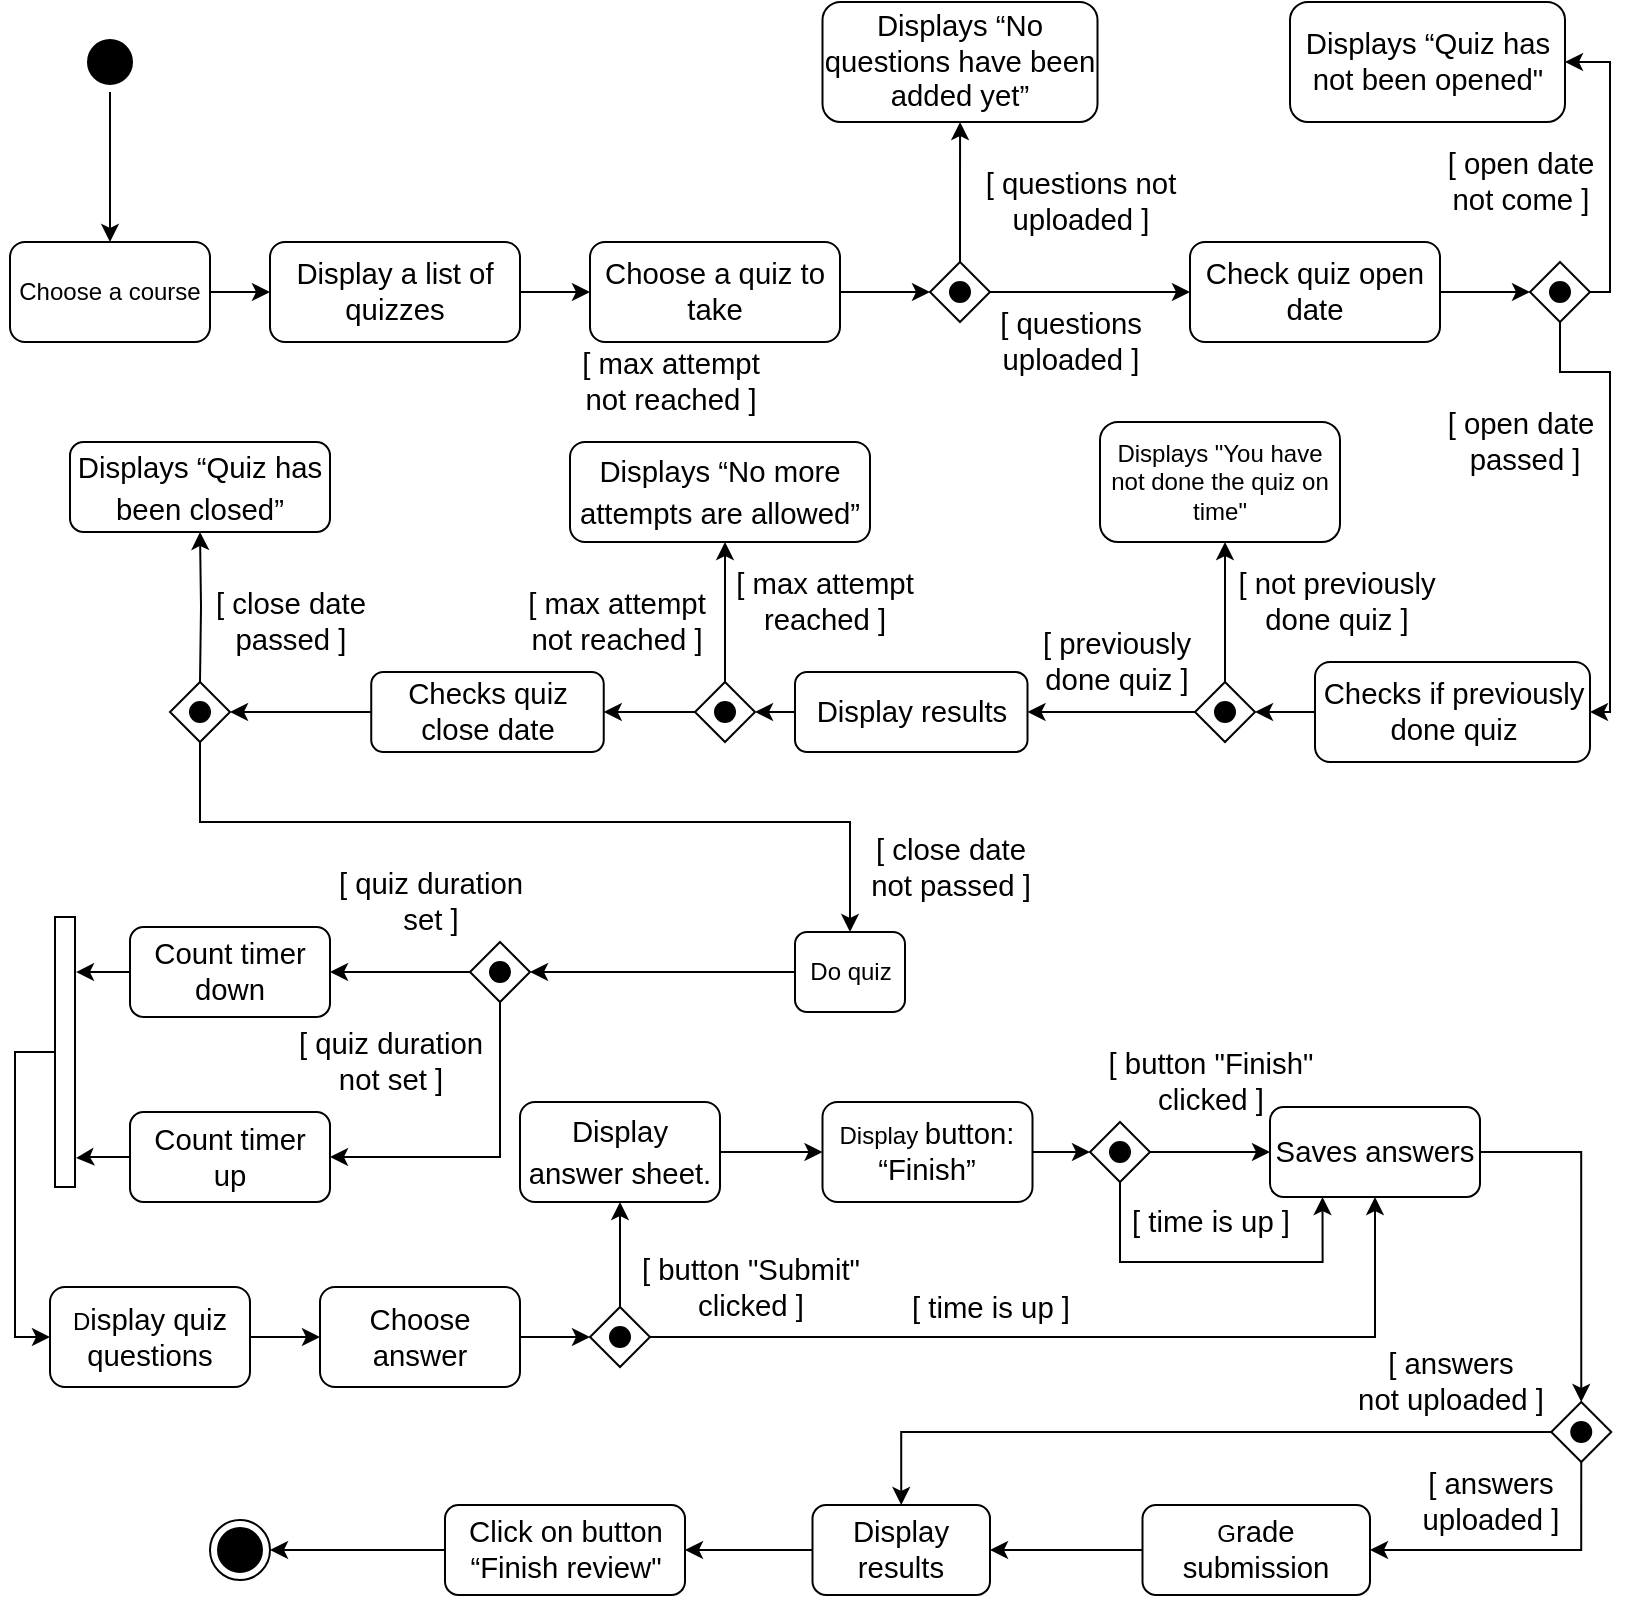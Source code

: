 <mxfile version="14.6.3" type="github">
  <diagram id="HvqQM-I7t3wVY7urHc3_" name="Page-1">
    <mxGraphModel dx="1422" dy="751" grid="1" gridSize="10" guides="1" tooltips="1" connect="1" arrows="1" fold="1" page="1" pageScale="1" pageWidth="827" pageHeight="1169" math="0" shadow="0">
      <root>
        <mxCell id="0" />
        <mxCell id="1" parent="0" />
        <mxCell id="4EETxAyDpQWCK0r4zNha-4" value="" style="edgeStyle=orthogonalEdgeStyle;rounded=0;orthogonalLoop=1;jettySize=auto;html=1;" parent="1" source="XsodSHadwsmzP9jJMz4_-39" target="4EETxAyDpQWCK0r4zNha-2" edge="1">
          <mxGeometry relative="1" as="geometry">
            <mxPoint x="60" y="80" as="sourcePoint" />
          </mxGeometry>
        </mxCell>
        <mxCell id="QtU8lgQa15zFkYiqKTXy-1" value="" style="edgeStyle=orthogonalEdgeStyle;rounded=0;orthogonalLoop=1;jettySize=auto;html=1;" parent="1" source="4EETxAyDpQWCK0r4zNha-2" target="4EETxAyDpQWCK0r4zNha-3" edge="1">
          <mxGeometry relative="1" as="geometry" />
        </mxCell>
        <mxCell id="4EETxAyDpQWCK0r4zNha-2" value="Choose a course" style="rounded=1;whiteSpace=wrap;html=1;fillColor=#FFFFFF;" parent="1" vertex="1">
          <mxGeometry x="10" y="130" width="100" height="50" as="geometry" />
        </mxCell>
        <mxCell id="QtU8lgQa15zFkYiqKTXy-4" value="" style="edgeStyle=orthogonalEdgeStyle;rounded=0;orthogonalLoop=1;jettySize=auto;html=1;" parent="1" source="4EETxAyDpQWCK0r4zNha-3" target="QtU8lgQa15zFkYiqKTXy-3" edge="1">
          <mxGeometry relative="1" as="geometry" />
        </mxCell>
        <mxCell id="4EETxAyDpQWCK0r4zNha-3" value="&lt;span style=&quot;font-size: 11pt ; font-family: &amp;#34;arial&amp;#34; ; color: rgb(0 , 0 , 0) ; background-color: transparent ; font-weight: 400 ; font-style: normal ; font-variant: normal ; text-decoration: none ; vertical-align: baseline&quot; id=&quot;docs-internal-guid-ca1dcce4-7fff-27a4-cba9-b2763112202d&quot;&gt;Display a list of quizzes&lt;/span&gt;" style="rounded=1;whiteSpace=wrap;html=1;fillColor=#FFFFFF;" parent="1" vertex="1">
          <mxGeometry x="140" y="130" width="125" height="50" as="geometry" />
        </mxCell>
        <mxCell id="EMLoT_DQCo54XdzdIxfW-8" style="edgeStyle=orthogonalEdgeStyle;rounded=0;orthogonalLoop=1;jettySize=auto;html=1;entryX=0;entryY=0.5;entryDx=0;entryDy=0;" parent="1" source="QtU8lgQa15zFkYiqKTXy-3" target="QtU8lgQa15zFkYiqKTXy-5" edge="1">
          <mxGeometry relative="1" as="geometry" />
        </mxCell>
        <mxCell id="QtU8lgQa15zFkYiqKTXy-3" value="&lt;span style=&quot;font-size: 11pt ; font-family: &amp;#34;arial&amp;#34; ; color: rgb(0 , 0 , 0) ; background-color: transparent ; font-weight: 400 ; font-style: normal ; font-variant: normal ; text-decoration: none ; vertical-align: baseline&quot; id=&quot;docs-internal-guid-f9b0f070-7fff-f607-0604-e5bbde5d65c2&quot;&gt;Choose a quiz to take&lt;/span&gt;" style="rounded=1;whiteSpace=wrap;html=1;fillColor=#FFFFFF;" parent="1" vertex="1">
          <mxGeometry x="300" y="130" width="125" height="50" as="geometry" />
        </mxCell>
        <mxCell id="EMLoT_DQCo54XdzdIxfW-4" value="" style="group" parent="1" vertex="1" connectable="0">
          <mxGeometry x="470" y="140" width="30" height="30" as="geometry" />
        </mxCell>
        <mxCell id="EMLoT_DQCo54XdzdIxfW-7" value="" style="group" parent="EMLoT_DQCo54XdzdIxfW-4" vertex="1" connectable="0">
          <mxGeometry width="30" height="30" as="geometry" />
        </mxCell>
        <mxCell id="QtU8lgQa15zFkYiqKTXy-5" value="" style="rhombus;whiteSpace=wrap;html=1;fillColor=#FFFFFF;" parent="EMLoT_DQCo54XdzdIxfW-7" vertex="1">
          <mxGeometry width="30" height="30" as="geometry" />
        </mxCell>
        <mxCell id="EMLoT_DQCo54XdzdIxfW-1" value="" style="ellipse;whiteSpace=wrap;html=1;aspect=fixed;fillColor=#000000;" parent="EMLoT_DQCo54XdzdIxfW-7" vertex="1">
          <mxGeometry x="10" y="10" width="10" height="10" as="geometry" />
        </mxCell>
        <mxCell id="EMLoT_DQCo54XdzdIxfW-17" style="edgeStyle=orthogonalEdgeStyle;rounded=0;orthogonalLoop=1;jettySize=auto;html=1;exitX=1;exitY=0.5;exitDx=0;exitDy=0;entryX=0;entryY=0.5;entryDx=0;entryDy=0;" parent="1" source="EMLoT_DQCo54XdzdIxfW-9" target="EMLoT_DQCo54XdzdIxfW-15" edge="1">
          <mxGeometry relative="1" as="geometry" />
        </mxCell>
        <mxCell id="EMLoT_DQCo54XdzdIxfW-9" value="&lt;span style=&quot;font-size: 11pt ; font-family: &amp;#34;arial&amp;#34; ; color: rgb(0 , 0 , 0) ; background-color: transparent ; font-weight: 400 ; font-style: normal ; font-variant: normal ; text-decoration: none ; vertical-align: baseline&quot; id=&quot;docs-internal-guid-7c33a0d0-7fff-b234-5660-c0ef3cbe4906&quot;&gt;Check quiz open date&lt;/span&gt;" style="rounded=1;whiteSpace=wrap;html=1;fillColor=#FFFFFF;" parent="1" vertex="1">
          <mxGeometry x="600" y="130" width="125" height="50" as="geometry" />
        </mxCell>
        <mxCell id="EMLoT_DQCo54XdzdIxfW-10" value="" style="edgeStyle=orthogonalEdgeStyle;rounded=0;orthogonalLoop=1;jettySize=auto;html=1;" parent="1" source="QtU8lgQa15zFkYiqKTXy-5" target="EMLoT_DQCo54XdzdIxfW-9" edge="1">
          <mxGeometry relative="1" as="geometry" />
        </mxCell>
        <mxCell id="EMLoT_DQCo54XdzdIxfW-11" value="&lt;div&gt;&lt;span style=&quot;font-size: 11pt ; font-family: &amp;#34;arial&amp;#34; ; color: rgb(0 , 0 , 0) ; background-color: transparent ; font-weight: 400 ; font-style: normal ; font-variant: normal ; text-decoration: none ; vertical-align: baseline&quot; id=&quot;docs-internal-guid-7c33a0d0-7fff-b234-5660-c0ef3cbe4906&quot;&gt;[ questions &lt;br&gt;&lt;/span&gt;&lt;/div&gt;&lt;div&gt;&lt;span style=&quot;font-size: 11pt ; font-family: &amp;#34;arial&amp;#34; ; color: rgb(0 , 0 , 0) ; background-color: transparent ; font-weight: 400 ; font-style: normal ; font-variant: normal ; text-decoration: none ; vertical-align: baseline&quot; id=&quot;docs-internal-guid-7c33a0d0-7fff-b234-5660-c0ef3cbe4906&quot;&gt;uploaded ]&lt;/span&gt;&lt;/div&gt;" style="edgeLabel;html=1;align=center;verticalAlign=middle;resizable=0;points=[];" parent="EMLoT_DQCo54XdzdIxfW-10" vertex="1" connectable="0">
          <mxGeometry x="-0.3" y="-2" relative="1" as="geometry">
            <mxPoint x="5" y="23" as="offset" />
          </mxGeometry>
        </mxCell>
        <mxCell id="EMLoT_DQCo54XdzdIxfW-34" value="&lt;div&gt;&lt;span style=&quot;font-size: 11pt ; font-family: &amp;#34;arial&amp;#34; ; color: rgb(0 , 0 , 0) ; background-color: transparent ; font-weight: 400 ; font-style: normal ; font-variant: normal ; text-decoration: none ; vertical-align: baseline&quot; id=&quot;docs-internal-guid-7c33a0d0-7fff-b234-5660-c0ef3cbe4906&quot;&gt;[ previously &lt;br&gt;&lt;/span&gt;&lt;/div&gt;&lt;div&gt;&lt;span style=&quot;font-size: 11pt ; font-family: &amp;#34;arial&amp;#34; ; color: rgb(0 , 0 , 0) ; background-color: transparent ; font-weight: 400 ; font-style: normal ; font-variant: normal ; text-decoration: none ; vertical-align: baseline&quot; id=&quot;docs-internal-guid-7c33a0d0-7fff-b234-5660-c0ef3cbe4906&quot;&gt;&lt;/span&gt;&lt;span style=&quot;font-size: 11pt ; font-family: &amp;#34;arial&amp;#34; ; color: rgb(0 , 0 , 0) ; background-color: transparent ; font-weight: 400 ; font-style: normal ; font-variant: normal ; text-decoration: none ; vertical-align: baseline&quot; id=&quot;docs-internal-guid-2d954c88-7fff-5672-d39d-e16bd0bce384&quot;&gt;done  quiz&lt;/span&gt;&lt;span style=&quot;font-size: 11pt ; font-family: &amp;#34;arial&amp;#34; ; color: rgb(0 , 0 , 0) ; background-color: transparent ; font-weight: 400 ; font-style: normal ; font-variant: normal ; text-decoration: none ; vertical-align: baseline&quot; id=&quot;docs-internal-guid-7c33a0d0-7fff-b234-5660-c0ef3cbe4906&quot;&gt; ]&lt;/span&gt;&lt;/div&gt;" style="edgeLabel;html=1;align=center;verticalAlign=middle;resizable=0;points=[];" parent="EMLoT_DQCo54XdzdIxfW-10" vertex="1" connectable="0">
          <mxGeometry x="-0.3" y="-2" relative="1" as="geometry">
            <mxPoint x="28" y="183" as="offset" />
          </mxGeometry>
        </mxCell>
        <mxCell id="EMLoT_DQCo54XdzdIxfW-38" value="&lt;div&gt;&lt;span style=&quot;font-size: 11pt ; font-family: &amp;#34;arial&amp;#34; ; color: rgb(0 , 0 , 0) ; background-color: transparent ; font-weight: 400 ; font-style: normal ; font-variant: normal ; text-decoration: none ; vertical-align: baseline&quot; id=&quot;docs-internal-guid-7c33a0d0-7fff-b234-5660-c0ef3cbe4906&quot;&gt;[ &lt;/span&gt;&lt;span style=&quot;font-size: 11pt ; font-family: &amp;#34;arial&amp;#34; ; color: rgb(0 , 0 , 0) ; background-color: transparent ; font-weight: 400 ; font-style: normal ; font-variant: normal ; text-decoration: none ; vertical-align: baseline&quot; id=&quot;docs-internal-guid-54b99eb1-7fff-6bb4-ce51-234c194e9e12&quot;&gt;max attempt &lt;br&gt;&lt;/span&gt;&lt;/div&gt;&lt;div&gt;&lt;span style=&quot;font-size: 11pt ; font-family: &amp;#34;arial&amp;#34; ; color: rgb(0 , 0 , 0) ; background-color: transparent ; font-weight: 400 ; font-style: normal ; font-variant: normal ; text-decoration: none ; vertical-align: baseline&quot; id=&quot;docs-internal-guid-54b99eb1-7fff-6bb4-ce51-234c194e9e12&quot;&gt;not reached &lt;/span&gt;&lt;span style=&quot;font-size: 11pt ; font-family: &amp;#34;arial&amp;#34; ; color: rgb(0 , 0 , 0) ; background-color: transparent ; font-weight: 400 ; font-style: normal ; font-variant: normal ; text-decoration: none ; vertical-align: baseline&quot; id=&quot;docs-internal-guid-7c33a0d0-7fff-b234-5660-c0ef3cbe4906&quot;&gt;]&lt;/span&gt;&lt;/div&gt;" style="edgeLabel;html=1;align=center;verticalAlign=middle;resizable=0;points=[];" parent="EMLoT_DQCo54XdzdIxfW-10" vertex="1" connectable="0">
          <mxGeometry x="-0.3" y="-2" relative="1" as="geometry">
            <mxPoint x="-195" y="43" as="offset" />
          </mxGeometry>
        </mxCell>
        <mxCell id="EMLoT_DQCo54XdzdIxfW-56" value="&lt;div&gt;&lt;span style=&quot;font-size: 11pt ; font-family: &amp;#34;arial&amp;#34; ; color: rgb(0 , 0 , 0) ; background-color: transparent ; font-weight: 400 ; font-style: normal ; font-variant: normal ; text-decoration: none ; vertical-align: baseline&quot; id=&quot;docs-internal-guid-7c33a0d0-7fff-b234-5660-c0ef3cbe4906&quot;&gt;[ quiz &lt;/span&gt;&lt;span style=&quot;font-size: 11pt ; font-family: &amp;#34;arial&amp;#34; ; color: rgb(0 , 0 , 0) ; background-color: transparent ; font-weight: 400 ; font-style: normal ; font-variant: normal ; text-decoration: none ; vertical-align: baseline&quot; id=&quot;docs-internal-guid-78c24208-7fff-800c-d850-6933cc3fbe24&quot;&gt;duration &lt;br&gt;&lt;/span&gt;&lt;/div&gt;&lt;div&gt;&lt;span style=&quot;font-size: 11pt ; font-family: &amp;#34;arial&amp;#34; ; color: rgb(0 , 0 , 0) ; background-color: transparent ; font-weight: 400 ; font-style: normal ; font-variant: normal ; text-decoration: none ; vertical-align: baseline&quot; id=&quot;docs-internal-guid-78c24208-7fff-800c-d850-6933cc3fbe24&quot;&gt;set&lt;/span&gt;&lt;span style=&quot;font-size: 11pt ; font-family: &amp;#34;arial&amp;#34; ; color: rgb(0 , 0 , 0) ; background-color: transparent ; font-weight: 400 ; font-style: normal ; font-variant: normal ; text-decoration: none ; vertical-align: baseline&quot; id=&quot;docs-internal-guid-54b99eb1-7fff-6bb4-ce51-234c194e9e12&quot;&gt;&lt;/span&gt;&lt;span style=&quot;font-size: 11pt ; font-family: &amp;#34;arial&amp;#34; ; color: rgb(0 , 0 , 0) ; background-color: transparent ; font-weight: 400 ; font-style: normal ; font-variant: normal ; text-decoration: none ; vertical-align: baseline&quot; id=&quot;docs-internal-guid-7c33a0d0-7fff-b234-5660-c0ef3cbe4906&quot;&gt; ]&lt;/span&gt;&lt;/div&gt;" style="edgeLabel;html=1;align=center;verticalAlign=middle;resizable=0;points=[];" parent="EMLoT_DQCo54XdzdIxfW-10" vertex="1" connectable="0">
          <mxGeometry x="-0.3" y="-2" relative="1" as="geometry">
            <mxPoint x="-315" y="303" as="offset" />
          </mxGeometry>
        </mxCell>
        <mxCell id="EMLoT_DQCo54XdzdIxfW-59" value="&lt;div&gt;&lt;span style=&quot;font-size: 11pt ; font-family: &amp;#34;arial&amp;#34; ; color: rgb(0 , 0 , 0) ; background-color: transparent ; font-weight: 400 ; font-style: normal ; font-variant: normal ; text-decoration: none ; vertical-align: baseline&quot; id=&quot;docs-internal-guid-7c33a0d0-7fff-b234-5660-c0ef3cbe4906&quot;&gt;[ quiz &lt;/span&gt;&lt;span style=&quot;font-size: 11pt ; font-family: &amp;#34;arial&amp;#34; ; color: rgb(0 , 0 , 0) ; background-color: transparent ; font-weight: 400 ; font-style: normal ; font-variant: normal ; text-decoration: none ; vertical-align: baseline&quot; id=&quot;docs-internal-guid-78c24208-7fff-800c-d850-6933cc3fbe24&quot;&gt;duration&lt;/span&gt;&lt;/div&gt;&lt;div&gt;&lt;span style=&quot;font-size: 11pt ; font-family: &amp;#34;arial&amp;#34; ; color: rgb(0 , 0 , 0) ; background-color: transparent ; font-weight: 400 ; font-style: normal ; font-variant: normal ; text-decoration: none ; vertical-align: baseline&quot; id=&quot;docs-internal-guid-78c24208-7fff-800c-d850-6933cc3fbe24&quot;&gt;not&lt;/span&gt;&lt;span style=&quot;font-size: 11pt ; font-family: &amp;#34;arial&amp;#34; ; color: rgb(0 , 0 , 0) ; background-color: transparent ; font-weight: 400 ; font-style: normal ; font-variant: normal ; text-decoration: none ; vertical-align: baseline&quot; id=&quot;docs-internal-guid-78c24208-7fff-800c-d850-6933cc3fbe24&quot;&gt; set&lt;/span&gt;&lt;span style=&quot;font-size: 11pt ; font-family: &amp;#34;arial&amp;#34; ; color: rgb(0 , 0 , 0) ; background-color: transparent ; font-weight: 400 ; font-style: normal ; font-variant: normal ; text-decoration: none ; vertical-align: baseline&quot; id=&quot;docs-internal-guid-54b99eb1-7fff-6bb4-ce51-234c194e9e12&quot;&gt;&lt;/span&gt;&lt;span style=&quot;font-size: 11pt ; font-family: &amp;#34;arial&amp;#34; ; color: rgb(0 , 0 , 0) ; background-color: transparent ; font-weight: 400 ; font-style: normal ; font-variant: normal ; text-decoration: none ; vertical-align: baseline&quot; id=&quot;docs-internal-guid-7c33a0d0-7fff-b234-5660-c0ef3cbe4906&quot;&gt; ]&lt;/span&gt;&lt;/div&gt;" style="edgeLabel;html=1;align=center;verticalAlign=middle;resizable=0;points=[];" parent="EMLoT_DQCo54XdzdIxfW-10" vertex="1" connectable="0">
          <mxGeometry x="-0.3" y="-2" relative="1" as="geometry">
            <mxPoint x="-335" y="383" as="offset" />
          </mxGeometry>
        </mxCell>
        <mxCell id="XsodSHadwsmzP9jJMz4_-1" value="&lt;div&gt;&lt;span style=&quot;font-size: 11pt ; font-family: &amp;#34;arial&amp;#34; ; color: rgb(0 , 0 , 0) ; background-color: transparent ; font-weight: 400 ; font-style: normal ; font-variant: normal ; text-decoration: none ; vertical-align: baseline&quot; id=&quot;docs-internal-guid-7c33a0d0-7fff-b234-5660-c0ef3cbe4906&quot;&gt;[ &lt;/span&gt;&lt;span style=&quot;font-size: 11pt ; font-family: &amp;#34;arial&amp;#34; ; color: rgb(0 , 0 , 0) ; background-color: transparent ; font-weight: 400 ; font-style: normal ; font-variant: normal ; text-decoration: none ; vertical-align: baseline&quot; id=&quot;docs-internal-guid-f50e2c8d-7fff-2b7e-0449-d329af80f305&quot;&gt;&lt;span style=&quot;font-size: 11pt ; font-family: &amp;#34;arial&amp;#34; ; color: rgb(0 , 0 , 0) ; background-color: transparent ; font-weight: 400 ; font-style: normal ; font-variant: normal ; text-decoration: none ; vertical-align: baseline&quot; id=&quot;docs-internal-guid-f50e2c8d-7fff-2b7e-0449-d329af80f305&quot;&gt;button &quot;S&lt;/span&gt;ubmit&quot; &lt;br&gt;&lt;/span&gt;&lt;/div&gt;&lt;div&gt;&lt;span style=&quot;font-size: 11pt ; font-family: &amp;#34;arial&amp;#34; ; color: rgb(0 , 0 , 0) ; background-color: transparent ; font-weight: 400 ; font-style: normal ; font-variant: normal ; text-decoration: none ; vertical-align: baseline&quot; id=&quot;docs-internal-guid-f50e2c8d-7fff-2b7e-0449-d329af80f305&quot;&gt;clicked &lt;/span&gt;&lt;span style=&quot;font-size: 11pt ; font-family: &amp;#34;arial&amp;#34; ; color: rgb(0 , 0 , 0) ; background-color: transparent ; font-weight: 400 ; font-style: normal ; font-variant: normal ; text-decoration: none ; vertical-align: baseline&quot; id=&quot;docs-internal-guid-7c33a0d0-7fff-b234-5660-c0ef3cbe4906&quot;&gt;]&lt;/span&gt;&lt;/div&gt;" style="edgeLabel;html=1;align=center;verticalAlign=middle;resizable=0;points=[];" vertex="1" connectable="0" parent="EMLoT_DQCo54XdzdIxfW-10">
          <mxGeometry x="-0.3" y="-2" relative="1" as="geometry">
            <mxPoint x="-155" y="496" as="offset" />
          </mxGeometry>
        </mxCell>
        <mxCell id="XsodSHadwsmzP9jJMz4_-13" value="&lt;div&gt;&lt;span style=&quot;font-size: 11pt ; font-family: &amp;#34;arial&amp;#34; ; color: rgb(0 , 0 , 0) ; background-color: transparent ; font-weight: 400 ; font-style: normal ; font-variant: normal ; text-decoration: none ; vertical-align: baseline&quot; id=&quot;docs-internal-guid-7c33a0d0-7fff-b234-5660-c0ef3cbe4906&quot;&gt;[ &lt;/span&gt;&lt;span style=&quot;font-size: 11pt ; font-family: &amp;#34;arial&amp;#34; ; color: rgb(0 , 0 , 0) ; background-color: transparent ; font-weight: 400 ; font-style: normal ; font-variant: normal ; text-decoration: none ; vertical-align: baseline&quot; id=&quot;docs-internal-guid-f50e2c8d-7fff-2b7e-0449-d329af80f305&quot;&gt; button &quot;Finish&quot;&lt;br&gt;&lt;/span&gt;&lt;/div&gt;&lt;div&gt;&lt;span style=&quot;font-size: 11pt ; font-family: &amp;#34;arial&amp;#34; ; color: rgb(0 , 0 , 0) ; background-color: transparent ; font-weight: 400 ; font-style: normal ; font-variant: normal ; text-decoration: none ; vertical-align: baseline&quot; id=&quot;docs-internal-guid-f50e2c8d-7fff-2b7e-0449-d329af80f305&quot;&gt;clicked &lt;/span&gt;&lt;span style=&quot;font-size: 11pt ; font-family: &amp;#34;arial&amp;#34; ; color: rgb(0 , 0 , 0) ; background-color: transparent ; font-weight: 400 ; font-style: normal ; font-variant: normal ; text-decoration: none ; vertical-align: baseline&quot; id=&quot;docs-internal-guid-7c33a0d0-7fff-b234-5660-c0ef3cbe4906&quot;&gt;]&lt;/span&gt;&lt;/div&gt;" style="edgeLabel;html=1;align=center;verticalAlign=middle;resizable=0;points=[];" vertex="1" connectable="0" parent="EMLoT_DQCo54XdzdIxfW-10">
          <mxGeometry x="-0.3" y="-2" relative="1" as="geometry">
            <mxPoint x="75" y="393" as="offset" />
          </mxGeometry>
        </mxCell>
        <mxCell id="XsodSHadwsmzP9jJMz4_-16" value="&lt;div&gt;&lt;span style=&quot;font-size: 11pt ; font-family: &amp;#34;arial&amp;#34; ; color: rgb(0 , 0 , 0) ; background-color: transparent ; font-weight: 400 ; font-style: normal ; font-variant: normal ; text-decoration: none ; vertical-align: baseline&quot; id=&quot;docs-internal-guid-7c33a0d0-7fff-b234-5660-c0ef3cbe4906&quot;&gt;[ time is up&lt;/span&gt;&lt;span style=&quot;font-size: 11pt ; font-family: &amp;#34;arial&amp;#34; ; color: rgb(0 , 0 , 0) ; background-color: transparent ; font-weight: 400 ; font-style: normal ; font-variant: normal ; text-decoration: none ; vertical-align: baseline&quot; id=&quot;docs-internal-guid-f50e2c8d-7fff-2b7e-0449-d329af80f305&quot;&gt;&lt;/span&gt;&lt;span style=&quot;font-size: 11pt ; font-family: &amp;#34;arial&amp;#34; ; color: rgb(0 , 0 , 0) ; background-color: transparent ; font-weight: 400 ; font-style: normal ; font-variant: normal ; text-decoration: none ; vertical-align: baseline&quot; id=&quot;docs-internal-guid-7c33a0d0-7fff-b234-5660-c0ef3cbe4906&quot;&gt; ]&lt;/span&gt;&lt;/div&gt;" style="edgeLabel;html=1;align=center;verticalAlign=middle;resizable=0;points=[];" vertex="1" connectable="0" parent="EMLoT_DQCo54XdzdIxfW-10">
          <mxGeometry x="-0.3" y="-2" relative="1" as="geometry">
            <mxPoint x="-35" y="506" as="offset" />
          </mxGeometry>
        </mxCell>
        <mxCell id="XsodSHadwsmzP9jJMz4_-17" value="&lt;div&gt;&lt;span style=&quot;font-size: 11pt ; font-family: &amp;#34;arial&amp;#34; ; color: rgb(0 , 0 , 0) ; background-color: transparent ; font-weight: 400 ; font-style: normal ; font-variant: normal ; text-decoration: none ; vertical-align: baseline&quot; id=&quot;docs-internal-guid-7c33a0d0-7fff-b234-5660-c0ef3cbe4906&quot;&gt;[ time is up&lt;/span&gt;&lt;span style=&quot;font-size: 11pt ; font-family: &amp;#34;arial&amp;#34; ; color: rgb(0 , 0 , 0) ; background-color: transparent ; font-weight: 400 ; font-style: normal ; font-variant: normal ; text-decoration: none ; vertical-align: baseline&quot; id=&quot;docs-internal-guid-f50e2c8d-7fff-2b7e-0449-d329af80f305&quot;&gt;&lt;/span&gt;&lt;span style=&quot;font-size: 11pt ; font-family: &amp;#34;arial&amp;#34; ; color: rgb(0 , 0 , 0) ; background-color: transparent ; font-weight: 400 ; font-style: normal ; font-variant: normal ; text-decoration: none ; vertical-align: baseline&quot; id=&quot;docs-internal-guid-7c33a0d0-7fff-b234-5660-c0ef3cbe4906&quot;&gt; ]&lt;/span&gt;&lt;/div&gt;" style="edgeLabel;html=1;align=center;verticalAlign=middle;resizable=0;points=[];" vertex="1" connectable="0" parent="EMLoT_DQCo54XdzdIxfW-10">
          <mxGeometry x="-0.3" y="-2" relative="1" as="geometry">
            <mxPoint x="75" y="463" as="offset" />
          </mxGeometry>
        </mxCell>
        <mxCell id="XsodSHadwsmzP9jJMz4_-35" value="&lt;div&gt;&lt;span style=&quot;font-size: 11pt ; font-family: &amp;#34;arial&amp;#34; ; color: rgb(0 , 0 , 0) ; background-color: transparent ; font-weight: 400 ; font-style: normal ; font-variant: normal ; text-decoration: none ; vertical-align: baseline&quot; id=&quot;docs-internal-guid-7c33a0d0-7fff-b234-5660-c0ef3cbe4906&quot;&gt;[ answers &lt;br&gt;&lt;/span&gt;&lt;/div&gt;&lt;div&gt;&lt;span style=&quot;font-size: 11pt ; font-family: &amp;#34;arial&amp;#34; ; color: rgb(0 , 0 , 0) ; background-color: transparent ; font-weight: 400 ; font-style: normal ; font-variant: normal ; text-decoration: none ; vertical-align: baseline&quot; id=&quot;docs-internal-guid-7c33a0d0-7fff-b234-5660-c0ef3cbe4906&quot;&gt;uploaded &lt;/span&gt;&lt;span style=&quot;font-size: 11pt ; font-family: &amp;#34;arial&amp;#34; ; color: rgb(0 , 0 , 0) ; background-color: transparent ; font-weight: 400 ; font-style: normal ; font-variant: normal ; text-decoration: none ; vertical-align: baseline&quot; id=&quot;docs-internal-guid-7c33a0d0-7fff-b234-5660-c0ef3cbe4906&quot;&gt;]&lt;/span&gt;&lt;/div&gt;" style="edgeLabel;html=1;align=center;verticalAlign=middle;resizable=0;points=[];" vertex="1" connectable="0" parent="EMLoT_DQCo54XdzdIxfW-10">
          <mxGeometry x="-0.3" y="-2" relative="1" as="geometry">
            <mxPoint x="215" y="603" as="offset" />
          </mxGeometry>
        </mxCell>
        <mxCell id="XsodSHadwsmzP9jJMz4_-36" value="&lt;div&gt;&lt;span style=&quot;font-size: 11pt ; font-family: &amp;#34;arial&amp;#34; ; color: rgb(0 , 0 , 0) ; background-color: transparent ; font-weight: 400 ; font-style: normal ; font-variant: normal ; text-decoration: none ; vertical-align: baseline&quot; id=&quot;docs-internal-guid-7c33a0d0-7fff-b234-5660-c0ef3cbe4906&quot;&gt;[ answers &lt;br&gt;&lt;/span&gt;&lt;/div&gt;&lt;div&gt;&lt;span style=&quot;font-size: 11pt ; font-family: &amp;#34;arial&amp;#34; ; color: rgb(0 , 0 , 0) ; background-color: transparent ; font-weight: 400 ; font-style: normal ; font-variant: normal ; text-decoration: none ; vertical-align: baseline&quot; id=&quot;docs-internal-guid-7c33a0d0-7fff-b234-5660-c0ef3cbe4906&quot;&gt;not uploaded &lt;/span&gt;&lt;span style=&quot;font-size: 11pt ; font-family: &amp;#34;arial&amp;#34; ; color: rgb(0 , 0 , 0) ; background-color: transparent ; font-weight: 400 ; font-style: normal ; font-variant: normal ; text-decoration: none ; vertical-align: baseline&quot; id=&quot;docs-internal-guid-7c33a0d0-7fff-b234-5660-c0ef3cbe4906&quot;&gt;]&lt;/span&gt;&lt;/div&gt;" style="edgeLabel;html=1;align=center;verticalAlign=middle;resizable=0;points=[];" vertex="1" connectable="0" parent="EMLoT_DQCo54XdzdIxfW-10">
          <mxGeometry x="-0.3" y="-2" relative="1" as="geometry">
            <mxPoint x="195" y="543" as="offset" />
          </mxGeometry>
        </mxCell>
        <mxCell id="XsodSHadwsmzP9jJMz4_-50" value="&lt;div&gt;&lt;span style=&quot;font-size: 11pt ; font-family: &amp;#34;arial&amp;#34; ; color: rgb(0 , 0 , 0) ; background-color: transparent ; font-weight: 400 ; font-style: normal ; font-variant: normal ; text-decoration: none ; vertical-align: baseline&quot; id=&quot;docs-internal-guid-7c33a0d0-7fff-b234-5660-c0ef3cbe4906&quot;&gt;[ max attempt &lt;br&gt;&lt;/span&gt;&lt;/div&gt;&lt;div&gt;&lt;span style=&quot;font-size: 11pt ; font-family: &amp;#34;arial&amp;#34; ; color: rgb(0 , 0 , 0) ; background-color: transparent ; font-weight: 400 ; font-style: normal ; font-variant: normal ; text-decoration: none ; vertical-align: baseline&quot; id=&quot;docs-internal-guid-7c33a0d0-7fff-b234-5660-c0ef3cbe4906&quot;&gt;not reached&lt;/span&gt;&lt;span style=&quot;font-size: 11pt ; font-family: &amp;#34;arial&amp;#34; ; color: rgb(0 , 0 , 0) ; background-color: transparent ; font-weight: 400 ; font-style: normal ; font-variant: normal ; text-decoration: none ; vertical-align: baseline&quot; id=&quot;docs-internal-guid-7c33a0d0-7fff-b234-5660-c0ef3cbe4906&quot;&gt; ]&lt;/span&gt;&lt;/div&gt;" style="edgeLabel;html=1;align=center;verticalAlign=middle;resizable=0;points=[];" vertex="1" connectable="0" parent="EMLoT_DQCo54XdzdIxfW-10">
          <mxGeometry x="-0.3" y="-2" relative="1" as="geometry">
            <mxPoint x="-222" y="163" as="offset" />
          </mxGeometry>
        </mxCell>
        <mxCell id="XsodSHadwsmzP9jJMz4_-51" value="&lt;div&gt;&lt;span style=&quot;font-size: 11pt ; font-family: &amp;#34;arial&amp;#34; ; color: rgb(0 , 0 , 0) ; background-color: transparent ; font-weight: 400 ; font-style: normal ; font-variant: normal ; text-decoration: none ; vertical-align: baseline&quot; id=&quot;docs-internal-guid-7c33a0d0-7fff-b234-5660-c0ef3cbe4906&quot;&gt;[ not previously &lt;br&gt;&lt;/span&gt;&lt;/div&gt;&lt;div&gt;&lt;span style=&quot;font-size: 11pt ; font-family: &amp;#34;arial&amp;#34; ; color: rgb(0 , 0 , 0) ; background-color: transparent ; font-weight: 400 ; font-style: normal ; font-variant: normal ; text-decoration: none ; vertical-align: baseline&quot; id=&quot;docs-internal-guid-7c33a0d0-7fff-b234-5660-c0ef3cbe4906&quot;&gt;&lt;/span&gt;&lt;span style=&quot;font-size: 11pt ; font-family: &amp;#34;arial&amp;#34; ; color: rgb(0 , 0 , 0) ; background-color: transparent ; font-weight: 400 ; font-style: normal ; font-variant: normal ; text-decoration: none ; vertical-align: baseline&quot; id=&quot;docs-internal-guid-2d954c88-7fff-5672-d39d-e16bd0bce384&quot;&gt;done  quiz&lt;/span&gt;&lt;span style=&quot;font-size: 11pt ; font-family: &amp;#34;arial&amp;#34; ; color: rgb(0 , 0 , 0) ; background-color: transparent ; font-weight: 400 ; font-style: normal ; font-variant: normal ; text-decoration: none ; vertical-align: baseline&quot; id=&quot;docs-internal-guid-7c33a0d0-7fff-b234-5660-c0ef3cbe4906&quot;&gt; ]&lt;/span&gt;&lt;/div&gt;" style="edgeLabel;html=1;align=center;verticalAlign=middle;resizable=0;points=[];" vertex="1" connectable="0" parent="EMLoT_DQCo54XdzdIxfW-10">
          <mxGeometry x="-0.3" y="-2" relative="1" as="geometry">
            <mxPoint x="138" y="153" as="offset" />
          </mxGeometry>
        </mxCell>
        <mxCell id="XsodSHadwsmzP9jJMz4_-66" value="&lt;div&gt;&lt;span style=&quot;font-size: 11pt ; font-family: &amp;#34;arial&amp;#34; ; color: rgb(0 , 0 , 0) ; background-color: transparent ; font-weight: 400 ; font-style: normal ; font-variant: normal ; text-decoration: none ; vertical-align: baseline&quot; id=&quot;docs-internal-guid-7c33a0d0-7fff-b234-5660-c0ef3cbe4906&quot;&gt;[ max attempt &lt;br&gt;&lt;/span&gt;&lt;/div&gt;&lt;div&gt;&lt;span style=&quot;font-size: 11pt ; font-family: &amp;#34;arial&amp;#34; ; color: rgb(0 , 0 , 0) ; background-color: transparent ; font-weight: 400 ; font-style: normal ; font-variant: normal ; text-decoration: none ; vertical-align: baseline&quot; id=&quot;docs-internal-guid-7c33a0d0-7fff-b234-5660-c0ef3cbe4906&quot;&gt;reached&lt;/span&gt;&lt;span style=&quot;font-size: 11pt ; font-family: &amp;#34;arial&amp;#34; ; color: rgb(0 , 0 , 0) ; background-color: transparent ; font-weight: 400 ; font-style: normal ; font-variant: normal ; text-decoration: none ; vertical-align: baseline&quot; id=&quot;docs-internal-guid-7c33a0d0-7fff-b234-5660-c0ef3cbe4906&quot;&gt; ]&lt;/span&gt;&lt;/div&gt;" style="edgeLabel;html=1;align=center;verticalAlign=middle;resizable=0;points=[];" vertex="1" connectable="0" parent="EMLoT_DQCo54XdzdIxfW-10">
          <mxGeometry x="-0.3" y="-2" relative="1" as="geometry">
            <mxPoint x="-118" y="153" as="offset" />
          </mxGeometry>
        </mxCell>
        <mxCell id="XsodSHadwsmzP9jJMz4_-79" value="&lt;div&gt;&lt;span style=&quot;font-size: 11pt ; font-family: &amp;#34;arial&amp;#34; ; color: rgb(0 , 0 , 0) ; background-color: transparent ; font-weight: 400 ; font-style: normal ; font-variant: normal ; text-decoration: none ; vertical-align: baseline&quot; id=&quot;docs-internal-guid-7c33a0d0-7fff-b234-5660-c0ef3cbe4906&quot;&gt;[ close date &lt;br&gt;&lt;/span&gt;&lt;/div&gt;&lt;div&gt;&lt;span style=&quot;font-size: 11pt ; font-family: &amp;#34;arial&amp;#34; ; color: rgb(0 , 0 , 0) ; background-color: transparent ; font-weight: 400 ; font-style: normal ; font-variant: normal ; text-decoration: none ; vertical-align: baseline&quot; id=&quot;docs-internal-guid-7c33a0d0-7fff-b234-5660-c0ef3cbe4906&quot;&gt;passed &lt;/span&gt;&lt;span style=&quot;font-size: 11pt ; font-family: &amp;#34;arial&amp;#34; ; color: rgb(0 , 0 , 0) ; background-color: transparent ; font-weight: 400 ; font-style: normal ; font-variant: normal ; text-decoration: none ; vertical-align: baseline&quot; id=&quot;docs-internal-guid-7c33a0d0-7fff-b234-5660-c0ef3cbe4906&quot;&gt;]&lt;/span&gt;&lt;/div&gt;" style="edgeLabel;html=1;align=center;verticalAlign=middle;resizable=0;points=[];" vertex="1" connectable="0" parent="EMLoT_DQCo54XdzdIxfW-10">
          <mxGeometry x="-0.3" y="-2" relative="1" as="geometry">
            <mxPoint x="-385" y="163" as="offset" />
          </mxGeometry>
        </mxCell>
        <mxCell id="XsodSHadwsmzP9jJMz4_-84" value="&lt;div&gt;&lt;span style=&quot;font-size: 11pt ; font-family: &amp;#34;arial&amp;#34; ; color: rgb(0 , 0 , 0) ; background-color: transparent ; font-weight: 400 ; font-style: normal ; font-variant: normal ; text-decoration: none ; vertical-align: baseline&quot; id=&quot;docs-internal-guid-7c33a0d0-7fff-b234-5660-c0ef3cbe4906&quot;&gt;[ close date &lt;br&gt;&lt;/span&gt;&lt;/div&gt;&lt;div&gt;&lt;span style=&quot;font-size: 11pt ; font-family: &amp;#34;arial&amp;#34; ; color: rgb(0 , 0 , 0) ; background-color: transparent ; font-weight: 400 ; font-style: normal ; font-variant: normal ; text-decoration: none ; vertical-align: baseline&quot; id=&quot;docs-internal-guid-7c33a0d0-7fff-b234-5660-c0ef3cbe4906&quot;&gt;not passed &lt;/span&gt;&lt;span style=&quot;font-size: 11pt ; font-family: &amp;#34;arial&amp;#34; ; color: rgb(0 , 0 , 0) ; background-color: transparent ; font-weight: 400 ; font-style: normal ; font-variant: normal ; text-decoration: none ; vertical-align: baseline&quot; id=&quot;docs-internal-guid-7c33a0d0-7fff-b234-5660-c0ef3cbe4906&quot;&gt;]&lt;/span&gt;&lt;/div&gt;" style="edgeLabel;html=1;align=center;verticalAlign=middle;resizable=0;points=[];" vertex="1" connectable="0" parent="EMLoT_DQCo54XdzdIxfW-10">
          <mxGeometry x="-0.3" y="-2" relative="1" as="geometry">
            <mxPoint x="-55" y="286" as="offset" />
          </mxGeometry>
        </mxCell>
        <mxCell id="EMLoT_DQCo54XdzdIxfW-12" value="&lt;span style=&quot;font-size: 11pt ; font-family: &amp;#34;arial&amp;#34; ; color: rgb(0 , 0 , 0) ; background-color: transparent ; font-weight: 400 ; font-style: normal ; font-variant: normal ; text-decoration: none ; vertical-align: baseline&quot; id=&quot;docs-internal-guid-cef091fc-7fff-853b-4662-05197f052c5b&quot;&gt;Displays “No questions have been added yet”&lt;/span&gt;" style="rounded=1;whiteSpace=wrap;html=1;fillColor=#FFFFFF;" parent="1" vertex="1">
          <mxGeometry x="416.25" y="10" width="137.5" height="60" as="geometry" />
        </mxCell>
        <mxCell id="EMLoT_DQCo54XdzdIxfW-13" value="" style="group" parent="1" vertex="1" connectable="0">
          <mxGeometry x="770" y="140" width="30" height="30" as="geometry" />
        </mxCell>
        <mxCell id="EMLoT_DQCo54XdzdIxfW-14" value="" style="group" parent="EMLoT_DQCo54XdzdIxfW-13" vertex="1" connectable="0">
          <mxGeometry width="30" height="30" as="geometry" />
        </mxCell>
        <mxCell id="EMLoT_DQCo54XdzdIxfW-15" value="" style="rhombus;whiteSpace=wrap;html=1;fillColor=#FFFFFF;" parent="EMLoT_DQCo54XdzdIxfW-14" vertex="1">
          <mxGeometry width="30" height="30" as="geometry" />
        </mxCell>
        <mxCell id="EMLoT_DQCo54XdzdIxfW-16" value="" style="ellipse;whiteSpace=wrap;html=1;aspect=fixed;fillColor=#000000;" parent="EMLoT_DQCo54XdzdIxfW-14" vertex="1">
          <mxGeometry x="10" y="10" width="10" height="10" as="geometry" />
        </mxCell>
        <mxCell id="EMLoT_DQCo54XdzdIxfW-18" value="" style="edgeStyle=orthogonalEdgeStyle;rounded=0;orthogonalLoop=1;jettySize=auto;html=1;" parent="1" source="QtU8lgQa15zFkYiqKTXy-5" target="EMLoT_DQCo54XdzdIxfW-12" edge="1">
          <mxGeometry relative="1" as="geometry" />
        </mxCell>
        <mxCell id="EMLoT_DQCo54XdzdIxfW-19" value="&lt;div&gt;&lt;span style=&quot;font-size: 11pt ; font-family: &amp;#34;arial&amp;#34; ; color: rgb(0 , 0 , 0) ; background-color: transparent ; font-weight: 400 ; font-style: normal ; font-variant: normal ; text-decoration: none ; vertical-align: baseline&quot; id=&quot;docs-internal-guid-7c33a0d0-7fff-b234-5660-c0ef3cbe4906&quot;&gt;[ questions not &lt;br&gt;&lt;/span&gt;&lt;/div&gt;&lt;div&gt;&lt;span style=&quot;font-size: 11pt ; font-family: &amp;#34;arial&amp;#34; ; color: rgb(0 , 0 , 0) ; background-color: transparent ; font-weight: 400 ; font-style: normal ; font-variant: normal ; text-decoration: none ; vertical-align: baseline&quot; id=&quot;docs-internal-guid-7c33a0d0-7fff-b234-5660-c0ef3cbe4906&quot;&gt;uploaded ]&lt;/span&gt;&lt;/div&gt;" style="text;html=1;align=center;verticalAlign=middle;resizable=0;points=[];autosize=1;strokeColor=none;" parent="1" vertex="1">
          <mxGeometry x="490" y="90" width="110" height="40" as="geometry" />
        </mxCell>
        <mxCell id="EMLoT_DQCo54XdzdIxfW-20" value="&lt;span style=&quot;font-size: 11pt ; font-family: &amp;#34;arial&amp;#34; ; color: rgb(0 , 0 , 0) ; background-color: transparent ; font-weight: 400 ; font-style: normal ; font-variant: normal ; text-decoration: none ; vertical-align: baseline&quot; id=&quot;docs-internal-guid-ab3f03fe-7fff-198d-31d8-8587cc29056a&quot;&gt;Displays “Quiz has not been opened&quot;&lt;/span&gt;" style="rounded=1;whiteSpace=wrap;html=1;fillColor=#FFFFFF;" parent="1" vertex="1">
          <mxGeometry x="650" y="10" width="137.5" height="60" as="geometry" />
        </mxCell>
        <mxCell id="EMLoT_DQCo54XdzdIxfW-22" style="edgeStyle=orthogonalEdgeStyle;rounded=0;orthogonalLoop=1;jettySize=auto;html=1;entryX=1;entryY=0.5;entryDx=0;entryDy=0;exitX=1;exitY=0.5;exitDx=0;exitDy=0;" parent="1" source="EMLoT_DQCo54XdzdIxfW-15" target="EMLoT_DQCo54XdzdIxfW-20" edge="1">
          <mxGeometry relative="1" as="geometry">
            <Array as="points">
              <mxPoint x="810" y="155" />
              <mxPoint x="810" y="40" />
            </Array>
          </mxGeometry>
        </mxCell>
        <mxCell id="EMLoT_DQCo54XdzdIxfW-23" value="&lt;div&gt;&lt;span style=&quot;font-size: 11pt ; font-family: &amp;#34;arial&amp;#34; ; color: rgb(0 , 0 , 0) ; background-color: transparent ; font-weight: 400 ; font-style: normal ; font-variant: normal ; text-decoration: none ; vertical-align: baseline&quot;&gt;[ open date&lt;/span&gt;&lt;/div&gt;&lt;div&gt;&lt;span style=&quot;font-size: 11pt ; font-family: &amp;#34;arial&amp;#34; ; color: rgb(0 , 0 , 0) ; background-color: transparent ; font-weight: 400 ; font-style: normal ; font-variant: normal ; text-decoration: none ; vertical-align: baseline&quot;&gt; not come ]&lt;/span&gt;&lt;/div&gt;" style="text;html=1;align=center;verticalAlign=middle;resizable=0;points=[];autosize=1;strokeColor=none;" parent="1" vertex="1">
          <mxGeometry x="720" y="80" width="90" height="40" as="geometry" />
        </mxCell>
        <mxCell id="EMLoT_DQCo54XdzdIxfW-32" style="edgeStyle=orthogonalEdgeStyle;rounded=0;orthogonalLoop=1;jettySize=auto;html=1;exitX=0;exitY=0.5;exitDx=0;exitDy=0;entryX=1;entryY=0.5;entryDx=0;entryDy=0;" parent="1" source="EMLoT_DQCo54XdzdIxfW-24" target="EMLoT_DQCo54XdzdIxfW-30" edge="1">
          <mxGeometry relative="1" as="geometry" />
        </mxCell>
        <mxCell id="EMLoT_DQCo54XdzdIxfW-24" value="&lt;span style=&quot;font-size: 11pt ; font-family: &amp;#34;arial&amp;#34; ; color: rgb(0 , 0 , 0) ; background-color: transparent ; font-weight: 400 ; font-style: normal ; font-variant: normal ; text-decoration: none ; vertical-align: baseline&quot; id=&quot;docs-internal-guid-1f1591d9-7fff-b90b-67a4-1ff4a32bd8f2&quot;&gt;Checks if previously done quiz&lt;/span&gt;" style="rounded=1;whiteSpace=wrap;html=1;fillColor=#FFFFFF;" parent="1" vertex="1">
          <mxGeometry x="662.5" y="340" width="137.5" height="50" as="geometry" />
        </mxCell>
        <mxCell id="EMLoT_DQCo54XdzdIxfW-25" value="" style="edgeStyle=orthogonalEdgeStyle;rounded=0;orthogonalLoop=1;jettySize=auto;html=1;entryX=1;entryY=0.5;entryDx=0;entryDy=0;" parent="1" source="EMLoT_DQCo54XdzdIxfW-15" target="EMLoT_DQCo54XdzdIxfW-24" edge="1">
          <mxGeometry relative="1" as="geometry">
            <Array as="points">
              <mxPoint x="785" y="195" />
              <mxPoint x="810" y="195" />
              <mxPoint x="810" y="365" />
            </Array>
          </mxGeometry>
        </mxCell>
        <mxCell id="EMLoT_DQCo54XdzdIxfW-26" value="&lt;div&gt;&lt;span style=&quot;font-size: 11pt ; font-family: &amp;#34;arial&amp;#34; ; color: rgb(0 , 0 , 0) ; background-color: transparent ; font-weight: 400 ; font-style: normal ; font-variant: normal ; text-decoration: none ; vertical-align: baseline&quot;&gt;[ open date&lt;/span&gt;&lt;/div&gt;&lt;div&gt;&lt;span style=&quot;font-size: 11pt ; font-family: &amp;#34;arial&amp;#34; ; color: rgb(0 , 0 , 0) ; background-color: transparent ; font-weight: 400 ; font-style: normal ; font-variant: normal ; text-decoration: none ; vertical-align: baseline&quot;&gt;&amp;nbsp;passed ]&lt;/span&gt;&lt;/div&gt;" style="text;html=1;align=center;verticalAlign=middle;resizable=0;points=[];autosize=1;strokeColor=none;" parent="1" vertex="1">
          <mxGeometry x="720" y="210" width="90" height="40" as="geometry" />
        </mxCell>
        <mxCell id="EMLoT_DQCo54XdzdIxfW-43" style="edgeStyle=orthogonalEdgeStyle;rounded=0;orthogonalLoop=1;jettySize=auto;html=1;exitX=0;exitY=0.5;exitDx=0;exitDy=0;entryX=1;entryY=0.5;entryDx=0;entryDy=0;" parent="1" source="EMLoT_DQCo54XdzdIxfW-27" target="EMLoT_DQCo54XdzdIxfW-41" edge="1">
          <mxGeometry relative="1" as="geometry" />
        </mxCell>
        <mxCell id="EMLoT_DQCo54XdzdIxfW-27" value="&lt;span style=&quot;font-size: 11pt ; font-family: &amp;#34;arial&amp;#34; ; color: rgb(0 , 0 , 0) ; background-color: transparent ; font-weight: 400 ; font-style: normal ; font-variant: normal ; text-decoration: none ; vertical-align: baseline&quot; id=&quot;docs-internal-guid-35f5ddcc-7fff-9b2d-dc40-7fd0d26209b6&quot;&gt;Display results&lt;/span&gt;" style="rounded=1;whiteSpace=wrap;html=1;fillColor=#FFFFFF;" parent="1" vertex="1">
          <mxGeometry x="402.5" y="345" width="116.25" height="40" as="geometry" />
        </mxCell>
        <mxCell id="EMLoT_DQCo54XdzdIxfW-28" value="" style="group" parent="1" vertex="1" connectable="0">
          <mxGeometry x="602.5" y="350" width="30" height="30" as="geometry" />
        </mxCell>
        <mxCell id="EMLoT_DQCo54XdzdIxfW-29" value="" style="group" parent="EMLoT_DQCo54XdzdIxfW-28" vertex="1" connectable="0">
          <mxGeometry width="30" height="30" as="geometry" />
        </mxCell>
        <mxCell id="EMLoT_DQCo54XdzdIxfW-30" value="" style="rhombus;whiteSpace=wrap;html=1;fillColor=#FFFFFF;" parent="EMLoT_DQCo54XdzdIxfW-29" vertex="1">
          <mxGeometry width="30" height="30" as="geometry" />
        </mxCell>
        <mxCell id="EMLoT_DQCo54XdzdIxfW-31" value="" style="ellipse;whiteSpace=wrap;html=1;aspect=fixed;fillColor=#000000;" parent="EMLoT_DQCo54XdzdIxfW-29" vertex="1">
          <mxGeometry x="10" y="10" width="10" height="10" as="geometry" />
        </mxCell>
        <mxCell id="EMLoT_DQCo54XdzdIxfW-35" style="edgeStyle=orthogonalEdgeStyle;rounded=0;orthogonalLoop=1;jettySize=auto;html=1;" parent="1" source="EMLoT_DQCo54XdzdIxfW-30" target="EMLoT_DQCo54XdzdIxfW-27" edge="1">
          <mxGeometry relative="1" as="geometry" />
        </mxCell>
        <mxCell id="EMLoT_DQCo54XdzdIxfW-36" value="Do  quiz" style="rounded=1;whiteSpace=wrap;html=1;fillColor=#FFFFFF;" parent="1" vertex="1">
          <mxGeometry x="402.5" y="475" width="55" height="40" as="geometry" />
        </mxCell>
        <mxCell id="EMLoT_DQCo54XdzdIxfW-39" value="" style="group" parent="1" vertex="1" connectable="0">
          <mxGeometry x="352.5" y="350" width="30" height="30" as="geometry" />
        </mxCell>
        <mxCell id="EMLoT_DQCo54XdzdIxfW-40" value="" style="group" parent="EMLoT_DQCo54XdzdIxfW-39" vertex="1" connectable="0">
          <mxGeometry width="30" height="30" as="geometry" />
        </mxCell>
        <mxCell id="EMLoT_DQCo54XdzdIxfW-41" value="" style="rhombus;whiteSpace=wrap;html=1;fillColor=#FFFFFF;" parent="EMLoT_DQCo54XdzdIxfW-40" vertex="1">
          <mxGeometry width="30" height="30" as="geometry" />
        </mxCell>
        <mxCell id="EMLoT_DQCo54XdzdIxfW-42" value="" style="ellipse;whiteSpace=wrap;html=1;aspect=fixed;fillColor=#000000;" parent="EMLoT_DQCo54XdzdIxfW-40" vertex="1">
          <mxGeometry x="10" y="10" width="10" height="10" as="geometry" />
        </mxCell>
        <mxCell id="EMLoT_DQCo54XdzdIxfW-44" value="" style="edgeStyle=orthogonalEdgeStyle;rounded=0;orthogonalLoop=1;jettySize=auto;html=1;" parent="1" source="EMLoT_DQCo54XdzdIxfW-41" target="XsodSHadwsmzP9jJMz4_-70" edge="1">
          <mxGeometry relative="1" as="geometry">
            <mxPoint x="309.37" y="365" as="targetPoint" />
          </mxGeometry>
        </mxCell>
        <mxCell id="EMLoT_DQCo54XdzdIxfW-45" style="edgeStyle=orthogonalEdgeStyle;rounded=0;orthogonalLoop=1;jettySize=auto;html=1;entryX=1;entryY=0.5;entryDx=0;entryDy=0;exitX=0;exitY=0.5;exitDx=0;exitDy=0;" parent="1" source="EMLoT_DQCo54XdzdIxfW-36" target="EMLoT_DQCo54XdzdIxfW-48" edge="1">
          <mxGeometry relative="1" as="geometry">
            <mxPoint x="120" y="495" as="sourcePoint" />
          </mxGeometry>
        </mxCell>
        <mxCell id="EMLoT_DQCo54XdzdIxfW-46" value="" style="group" parent="1" vertex="1" connectable="0">
          <mxGeometry x="240.0" y="480" width="30" height="30" as="geometry" />
        </mxCell>
        <mxCell id="EMLoT_DQCo54XdzdIxfW-47" value="" style="group" parent="EMLoT_DQCo54XdzdIxfW-46" vertex="1" connectable="0">
          <mxGeometry width="30" height="30" as="geometry" />
        </mxCell>
        <mxCell id="EMLoT_DQCo54XdzdIxfW-48" value="" style="rhombus;whiteSpace=wrap;html=1;fillColor=#FFFFFF;" parent="EMLoT_DQCo54XdzdIxfW-47" vertex="1">
          <mxGeometry width="30" height="30" as="geometry" />
        </mxCell>
        <mxCell id="EMLoT_DQCo54XdzdIxfW-49" value="" style="ellipse;whiteSpace=wrap;html=1;aspect=fixed;fillColor=#000000;" parent="EMLoT_DQCo54XdzdIxfW-47" vertex="1">
          <mxGeometry x="10" y="10" width="10" height="10" as="geometry" />
        </mxCell>
        <mxCell id="EMLoT_DQCo54XdzdIxfW-77" style="edgeStyle=orthogonalEdgeStyle;rounded=0;orthogonalLoop=1;jettySize=auto;html=1;entryX=0.796;entryY=1.05;entryDx=0;entryDy=0;entryPerimeter=0;" parent="1" source="EMLoT_DQCo54XdzdIxfW-50" target="EMLoT_DQCo54XdzdIxfW-64" edge="1">
          <mxGeometry relative="1" as="geometry">
            <mxPoint x="50" y="495" as="targetPoint" />
          </mxGeometry>
        </mxCell>
        <mxCell id="EMLoT_DQCo54XdzdIxfW-50" value="&lt;span style=&quot;font-size: 11pt ; font-family: &amp;#34;arial&amp;#34; ; color: rgb(0 , 0 , 0) ; background-color: transparent ; font-weight: 400 ; font-style: normal ; font-variant: normal ; text-decoration: none ; vertical-align: baseline&quot; id=&quot;docs-internal-guid-29b3e8fd-7fff-ec42-60b3-b9c445f9d79d&quot;&gt;Count timer down&lt;/span&gt;" style="rounded=1;whiteSpace=wrap;html=1;fillColor=#FFFFFF;" parent="1" vertex="1">
          <mxGeometry x="70" y="472.5" width="100" height="45" as="geometry" />
        </mxCell>
        <mxCell id="EMLoT_DQCo54XdzdIxfW-55" value="" style="edgeStyle=orthogonalEdgeStyle;rounded=0;orthogonalLoop=1;jettySize=auto;html=1;" parent="1" source="EMLoT_DQCo54XdzdIxfW-48" target="EMLoT_DQCo54XdzdIxfW-50" edge="1">
          <mxGeometry relative="1" as="geometry" />
        </mxCell>
        <mxCell id="XsodSHadwsmzP9jJMz4_-45" value="" style="edgeStyle=orthogonalEdgeStyle;rounded=0;orthogonalLoop=1;jettySize=auto;html=1;entryX=0.107;entryY=1.05;entryDx=0;entryDy=0;entryPerimeter=0;" edge="1" parent="1" source="EMLoT_DQCo54XdzdIxfW-57" target="EMLoT_DQCo54XdzdIxfW-64">
          <mxGeometry relative="1" as="geometry" />
        </mxCell>
        <mxCell id="EMLoT_DQCo54XdzdIxfW-57" value="&lt;div&gt;&lt;span style=&quot;font-size: 11pt ; font-family: &amp;#34;arial&amp;#34; ; color: rgb(0 , 0 , 0) ; background-color: transparent ; font-weight: 400 ; font-style: normal ; font-variant: normal ; text-decoration: none ; vertical-align: baseline&quot; id=&quot;docs-internal-guid-29b3e8fd-7fff-ec42-60b3-b9c445f9d79d&quot;&gt;Count timer &lt;br&gt;&lt;/span&gt;&lt;/div&gt;&lt;div&gt;&lt;span style=&quot;font-size: 11pt ; font-family: &amp;#34;arial&amp;#34; ; color: rgb(0 , 0 , 0) ; background-color: transparent ; font-weight: 400 ; font-style: normal ; font-variant: normal ; text-decoration: none ; vertical-align: baseline&quot; id=&quot;docs-internal-guid-29b3e8fd-7fff-ec42-60b3-b9c445f9d79d&quot;&gt;up&lt;/span&gt;&lt;/div&gt;" style="rounded=1;whiteSpace=wrap;html=1;fillColor=#FFFFFF;" parent="1" vertex="1">
          <mxGeometry x="70" y="565" width="100" height="45" as="geometry" />
        </mxCell>
        <mxCell id="EMLoT_DQCo54XdzdIxfW-91" value="" style="edgeStyle=orthogonalEdgeStyle;rounded=0;orthogonalLoop=1;jettySize=auto;html=1;" parent="1" source="EMLoT_DQCo54XdzdIxfW-60" target="EMLoT_DQCo54XdzdIxfW-81" edge="1">
          <mxGeometry relative="1" as="geometry" />
        </mxCell>
        <mxCell id="EMLoT_DQCo54XdzdIxfW-60" value="D&lt;span style=&quot;font-size: 11pt ; font-family: &amp;#34;arial&amp;#34; ; color: rgb(0 , 0 , 0) ; background-color: transparent ; font-weight: 400 ; font-style: normal ; font-variant: normal ; text-decoration: none ; vertical-align: baseline&quot; id=&quot;docs-internal-guid-01c487bf-7fff-c4a9-d6eb-bbfb4ede4df8&quot;&gt;isplay quiz questions&lt;/span&gt;" style="rounded=1;whiteSpace=wrap;html=1;fillColor=#FFFFFF;" parent="1" vertex="1">
          <mxGeometry x="30" y="652.5" width="100" height="50" as="geometry" />
        </mxCell>
        <mxCell id="EMLoT_DQCo54XdzdIxfW-80" style="edgeStyle=orthogonalEdgeStyle;rounded=0;orthogonalLoop=1;jettySize=auto;html=1;exitX=0.5;exitY=0;exitDx=0;exitDy=0;entryX=0;entryY=0.5;entryDx=0;entryDy=0;" parent="1" source="EMLoT_DQCo54XdzdIxfW-64" target="EMLoT_DQCo54XdzdIxfW-60" edge="1">
          <mxGeometry relative="1" as="geometry" />
        </mxCell>
        <mxCell id="EMLoT_DQCo54XdzdIxfW-64" value="" style="rounded=0;whiteSpace=wrap;html=1;rotation=-90;" parent="1" vertex="1">
          <mxGeometry x="-30" y="530" width="135" height="10" as="geometry" />
        </mxCell>
        <mxCell id="EMLoT_DQCo54XdzdIxfW-89" style="edgeStyle=orthogonalEdgeStyle;rounded=0;orthogonalLoop=1;jettySize=auto;html=1;entryX=0;entryY=0.5;entryDx=0;entryDy=0;" parent="1" source="EMLoT_DQCo54XdzdIxfW-81" target="EMLoT_DQCo54XdzdIxfW-86" edge="1">
          <mxGeometry relative="1" as="geometry" />
        </mxCell>
        <mxCell id="EMLoT_DQCo54XdzdIxfW-81" value="&lt;span style=&quot;font-size: 11pt ; font-family: &amp;#34;arial&amp;#34; ; color: rgb(0 , 0 , 0) ; background-color: transparent ; font-weight: 400 ; font-style: normal ; font-variant: normal ; text-decoration: none ; vertical-align: baseline&quot; id=&quot;docs-internal-guid-4bcfa4be-7fff-c79c-a2d7-36e345839ab0&quot;&gt;Choose answer&lt;/span&gt;" style="rounded=1;whiteSpace=wrap;html=1;fillColor=#FFFFFF;" parent="1" vertex="1">
          <mxGeometry x="165" y="652.5" width="100" height="50" as="geometry" />
        </mxCell>
        <mxCell id="XsodSHadwsmzP9jJMz4_-5" value="" style="edgeStyle=orthogonalEdgeStyle;rounded=0;orthogonalLoop=1;jettySize=auto;html=1;" edge="1" parent="1" source="EMLoT_DQCo54XdzdIxfW-83" target="XsodSHadwsmzP9jJMz4_-4">
          <mxGeometry relative="1" as="geometry" />
        </mxCell>
        <mxCell id="EMLoT_DQCo54XdzdIxfW-83" value="&lt;p dir=&quot;ltr&quot; style=&quot;line-height: 1.38 ; margin-top: 0pt ; margin-bottom: 0pt&quot; id=&quot;docs-internal-guid-7ea3b794-7fff-0b93-720c-399a96a18e8a&quot;&gt;&lt;span style=&quot;font-size: 11pt ; font-family: &amp;#34;arial&amp;#34; ; color: rgb(0 , 0 , 0) ; background-color: transparent ; font-weight: 400 ; font-style: normal ; font-variant: normal ; text-decoration: none ; vertical-align: baseline&quot;&gt;Display answer sheet.&lt;/span&gt;&lt;/p&gt;" style="rounded=1;whiteSpace=wrap;html=1;fillColor=#FFFFFF;" parent="1" vertex="1">
          <mxGeometry x="265" y="560" width="100" height="50" as="geometry" />
        </mxCell>
        <mxCell id="EMLoT_DQCo54XdzdIxfW-84" value="" style="group" parent="1" vertex="1" connectable="0">
          <mxGeometry x="300.0" y="662.5" width="30" height="30" as="geometry" />
        </mxCell>
        <mxCell id="EMLoT_DQCo54XdzdIxfW-85" value="" style="group" parent="EMLoT_DQCo54XdzdIxfW-84" vertex="1" connectable="0">
          <mxGeometry width="30" height="30" as="geometry" />
        </mxCell>
        <mxCell id="EMLoT_DQCo54XdzdIxfW-86" value="" style="rhombus;whiteSpace=wrap;html=1;fillColor=#FFFFFF;" parent="EMLoT_DQCo54XdzdIxfW-85" vertex="1">
          <mxGeometry width="30" height="30" as="geometry" />
        </mxCell>
        <mxCell id="EMLoT_DQCo54XdzdIxfW-87" value="" style="ellipse;whiteSpace=wrap;html=1;aspect=fixed;fillColor=#000000;" parent="EMLoT_DQCo54XdzdIxfW-85" vertex="1">
          <mxGeometry x="10" y="10" width="10" height="10" as="geometry" />
        </mxCell>
        <mxCell id="EMLoT_DQCo54XdzdIxfW-92" value="" style="edgeStyle=orthogonalEdgeStyle;rounded=0;orthogonalLoop=1;jettySize=auto;html=1;entryX=0.5;entryY=1;entryDx=0;entryDy=0;" parent="1" source="EMLoT_DQCo54XdzdIxfW-86" target="EMLoT_DQCo54XdzdIxfW-83" edge="1">
          <mxGeometry relative="1" as="geometry">
            <mxPoint x="315" y="622.5" as="targetPoint" />
          </mxGeometry>
        </mxCell>
        <mxCell id="XsodSHadwsmzP9jJMz4_-7" value="" style="edgeStyle=orthogonalEdgeStyle;rounded=0;orthogonalLoop=1;jettySize=auto;html=1;entryX=0;entryY=0.5;entryDx=0;entryDy=0;" edge="1" parent="1" source="XsodSHadwsmzP9jJMz4_-4" target="XsodSHadwsmzP9jJMz4_-10">
          <mxGeometry relative="1" as="geometry">
            <mxPoint x="590" y="630" as="targetPoint" />
          </mxGeometry>
        </mxCell>
        <mxCell id="XsodSHadwsmzP9jJMz4_-4" value="Display &lt;span style=&quot;font-size: 11pt ; font-family: &amp;#34;arial&amp;#34; ; color: rgb(0 , 0 , 0) ; background-color: transparent ; font-weight: 400 ; font-style: normal ; font-variant: normal ; text-decoration: none ; vertical-align: baseline&quot; id=&quot;docs-internal-guid-d5a5d27b-7fff-6837-b539-1ecc9b356148&quot;&gt;button: “Finish”&lt;/span&gt;" style="rounded=1;whiteSpace=wrap;html=1;fillColor=#FFFFFF;" vertex="1" parent="1">
          <mxGeometry x="416.25" y="560" width="105" height="50" as="geometry" />
        </mxCell>
        <mxCell id="XsodSHadwsmzP9jJMz4_-32" style="edgeStyle=orthogonalEdgeStyle;rounded=0;orthogonalLoop=1;jettySize=auto;html=1;entryX=0.5;entryY=0;entryDx=0;entryDy=0;" edge="1" parent="1" source="XsodSHadwsmzP9jJMz4_-6" target="XsodSHadwsmzP9jJMz4_-21">
          <mxGeometry relative="1" as="geometry" />
        </mxCell>
        <mxCell id="XsodSHadwsmzP9jJMz4_-6" value="&lt;span style=&quot;font-size: 11pt ; font-family: &amp;#34;arial&amp;#34; ; color: rgb(0 , 0 , 0) ; background-color: transparent ; font-weight: 400 ; font-style: normal ; font-variant: normal ; text-decoration: none ; vertical-align: baseline&quot; id=&quot;docs-internal-guid-5f91879f-7fff-8c90-f0b7-60bae0cb780e&quot;&gt;Saves answers&lt;/span&gt;" style="rounded=1;whiteSpace=wrap;html=1;fillColor=#FFFFFF;" vertex="1" parent="1">
          <mxGeometry x="640" y="562.5" width="105" height="45" as="geometry" />
        </mxCell>
        <mxCell id="XsodSHadwsmzP9jJMz4_-8" value="" style="group" vertex="1" connectable="0" parent="1">
          <mxGeometry x="550" y="570" width="30" height="30" as="geometry" />
        </mxCell>
        <mxCell id="XsodSHadwsmzP9jJMz4_-9" value="" style="group" vertex="1" connectable="0" parent="XsodSHadwsmzP9jJMz4_-8">
          <mxGeometry width="30" height="30" as="geometry" />
        </mxCell>
        <mxCell id="XsodSHadwsmzP9jJMz4_-10" value="" style="rhombus;whiteSpace=wrap;html=1;fillColor=#FFFFFF;" vertex="1" parent="XsodSHadwsmzP9jJMz4_-9">
          <mxGeometry width="30" height="30" as="geometry" />
        </mxCell>
        <mxCell id="XsodSHadwsmzP9jJMz4_-11" value="" style="ellipse;whiteSpace=wrap;html=1;aspect=fixed;fillColor=#000000;" vertex="1" parent="XsodSHadwsmzP9jJMz4_-9">
          <mxGeometry x="10" y="10" width="10" height="10" as="geometry" />
        </mxCell>
        <mxCell id="XsodSHadwsmzP9jJMz4_-12" style="edgeStyle=orthogonalEdgeStyle;rounded=0;orthogonalLoop=1;jettySize=auto;html=1;exitX=1;exitY=0.5;exitDx=0;exitDy=0;" edge="1" parent="1" source="XsodSHadwsmzP9jJMz4_-10" target="XsodSHadwsmzP9jJMz4_-6">
          <mxGeometry relative="1" as="geometry" />
        </mxCell>
        <mxCell id="XsodSHadwsmzP9jJMz4_-14" style="edgeStyle=orthogonalEdgeStyle;rounded=0;orthogonalLoop=1;jettySize=auto;html=1;entryX=0.5;entryY=1;entryDx=0;entryDy=0;" edge="1" parent="1" source="EMLoT_DQCo54XdzdIxfW-86" target="XsodSHadwsmzP9jJMz4_-6">
          <mxGeometry relative="1" as="geometry">
            <mxPoint x="692.5" y="620" as="targetPoint" />
          </mxGeometry>
        </mxCell>
        <mxCell id="XsodSHadwsmzP9jJMz4_-15" style="edgeStyle=orthogonalEdgeStyle;rounded=0;orthogonalLoop=1;jettySize=auto;html=1;entryX=0.25;entryY=1;entryDx=0;entryDy=0;" edge="1" parent="1" source="XsodSHadwsmzP9jJMz4_-10" target="XsodSHadwsmzP9jJMz4_-6">
          <mxGeometry relative="1" as="geometry">
            <Array as="points">
              <mxPoint x="565" y="640" />
              <mxPoint x="666" y="640" />
            </Array>
          </mxGeometry>
        </mxCell>
        <mxCell id="XsodSHadwsmzP9jJMz4_-31" value="" style="edgeStyle=orthogonalEdgeStyle;rounded=0;orthogonalLoop=1;jettySize=auto;html=1;" edge="1" parent="1" source="XsodSHadwsmzP9jJMz4_-18" target="XsodSHadwsmzP9jJMz4_-30">
          <mxGeometry relative="1" as="geometry" />
        </mxCell>
        <mxCell id="XsodSHadwsmzP9jJMz4_-18" value="G&lt;span style=&quot;font-size: 11pt ; font-family: &amp;#34;arial&amp;#34; ; color: rgb(0 , 0 , 0) ; background-color: transparent ; font-weight: 400 ; font-style: normal ; font-variant: normal ; text-decoration: none ; vertical-align: baseline&quot; id=&quot;docs-internal-guid-3cc5832d-7fff-b205-5b1f-c361a8305df8&quot;&gt;rade submission&lt;/span&gt;" style="rounded=1;whiteSpace=wrap;html=1;fillColor=#FFFFFF;" vertex="1" parent="1">
          <mxGeometry x="576.25" y="761.5" width="113.75" height="45" as="geometry" />
        </mxCell>
        <mxCell id="XsodSHadwsmzP9jJMz4_-19" value="" style="group" vertex="1" connectable="0" parent="1">
          <mxGeometry x="780.63" y="710" width="30" height="30" as="geometry" />
        </mxCell>
        <mxCell id="XsodSHadwsmzP9jJMz4_-20" value="" style="group" vertex="1" connectable="0" parent="XsodSHadwsmzP9jJMz4_-19">
          <mxGeometry width="30" height="30" as="geometry" />
        </mxCell>
        <mxCell id="XsodSHadwsmzP9jJMz4_-21" value="" style="rhombus;whiteSpace=wrap;html=1;fillColor=#FFFFFF;" vertex="1" parent="XsodSHadwsmzP9jJMz4_-20">
          <mxGeometry width="30" height="30" as="geometry" />
        </mxCell>
        <mxCell id="XsodSHadwsmzP9jJMz4_-22" value="" style="ellipse;whiteSpace=wrap;html=1;aspect=fixed;fillColor=#000000;" vertex="1" parent="XsodSHadwsmzP9jJMz4_-20">
          <mxGeometry x="10" y="10" width="10" height="10" as="geometry" />
        </mxCell>
        <mxCell id="XsodSHadwsmzP9jJMz4_-38" value="" style="edgeStyle=orthogonalEdgeStyle;rounded=0;orthogonalLoop=1;jettySize=auto;html=1;" edge="1" parent="1" source="XsodSHadwsmzP9jJMz4_-30" target="XsodSHadwsmzP9jJMz4_-37">
          <mxGeometry relative="1" as="geometry" />
        </mxCell>
        <mxCell id="XsodSHadwsmzP9jJMz4_-30" value="&lt;div&gt;&lt;span style=&quot;font-size: 11pt ; font-family: &amp;#34;arial&amp;#34; ; color: rgb(0 , 0 , 0) ; background-color: transparent ; font-weight: 400 ; font-style: normal ; font-variant: normal ; text-decoration: none ; vertical-align: baseline&quot; id=&quot;docs-internal-guid-6abb4fe6-7fff-49e5-219f-89c010a3d57d&quot;&gt;Display &lt;br&gt;&lt;/span&gt;&lt;/div&gt;&lt;div&gt;&lt;span style=&quot;font-size: 11pt ; font-family: &amp;#34;arial&amp;#34; ; color: rgb(0 , 0 , 0) ; background-color: transparent ; font-weight: 400 ; font-style: normal ; font-variant: normal ; text-decoration: none ; vertical-align: baseline&quot; id=&quot;docs-internal-guid-6abb4fe6-7fff-49e5-219f-89c010a3d57d&quot;&gt; results&lt;/span&gt;&lt;/div&gt;" style="rounded=1;whiteSpace=wrap;html=1;fillColor=#FFFFFF;" vertex="1" parent="1">
          <mxGeometry x="411.25" y="761.5" width="88.75" height="45" as="geometry" />
        </mxCell>
        <mxCell id="XsodSHadwsmzP9jJMz4_-33" style="edgeStyle=orthogonalEdgeStyle;rounded=0;orthogonalLoop=1;jettySize=auto;html=1;entryX=1;entryY=0.5;entryDx=0;entryDy=0;exitX=0.5;exitY=1;exitDx=0;exitDy=0;" edge="1" parent="1" source="XsodSHadwsmzP9jJMz4_-21" target="XsodSHadwsmzP9jJMz4_-18">
          <mxGeometry relative="1" as="geometry">
            <Array as="points">
              <mxPoint x="796" y="784" />
            </Array>
          </mxGeometry>
        </mxCell>
        <mxCell id="XsodSHadwsmzP9jJMz4_-34" style="edgeStyle=orthogonalEdgeStyle;rounded=0;orthogonalLoop=1;jettySize=auto;html=1;entryX=0.5;entryY=0;entryDx=0;entryDy=0;" edge="1" parent="1" source="XsodSHadwsmzP9jJMz4_-21" target="XsodSHadwsmzP9jJMz4_-30">
          <mxGeometry relative="1" as="geometry" />
        </mxCell>
        <mxCell id="XsodSHadwsmzP9jJMz4_-42" value="" style="edgeStyle=orthogonalEdgeStyle;rounded=0;orthogonalLoop=1;jettySize=auto;html=1;" edge="1" parent="1" source="XsodSHadwsmzP9jJMz4_-37" target="XsodSHadwsmzP9jJMz4_-41">
          <mxGeometry relative="1" as="geometry" />
        </mxCell>
        <mxCell id="XsodSHadwsmzP9jJMz4_-37" value="&lt;span style=&quot;font-size: 11pt ; font-family: &amp;#34;arial&amp;#34; ; color: rgb(0 , 0 , 0) ; background-color: transparent ; font-weight: 400 ; font-style: normal ; font-variant: normal ; text-decoration: none ; vertical-align: baseline&quot; id=&quot;docs-internal-guid-803a4988-7fff-6fa1-e97e-1600816e46a8&quot;&gt;Click on button “Finish review&quot;&lt;/span&gt;" style="rounded=1;whiteSpace=wrap;html=1;fillColor=#FFFFFF;" vertex="1" parent="1">
          <mxGeometry x="227.5" y="761.5" width="120" height="45" as="geometry" />
        </mxCell>
        <mxCell id="XsodSHadwsmzP9jJMz4_-39" value="" style="ellipse;html=1;shape=startState;fillColor=#000000;strokeColor=#000000;" vertex="1" parent="1">
          <mxGeometry x="45" y="25" width="30" height="30" as="geometry" />
        </mxCell>
        <mxCell id="XsodSHadwsmzP9jJMz4_-41" value="" style="ellipse;html=1;shape=endState;fillColor=#000000;strokeColor=#000000;" vertex="1" parent="1">
          <mxGeometry x="110" y="769" width="30" height="30" as="geometry" />
        </mxCell>
        <mxCell id="XsodSHadwsmzP9jJMz4_-46" value="Displays &quot;You have not done the quiz on time&quot;" style="rounded=1;whiteSpace=wrap;html=1;fillColor=#FFFFFF;align=center;" vertex="1" parent="1">
          <mxGeometry x="555" y="220" width="120" height="60" as="geometry" />
        </mxCell>
        <mxCell id="XsodSHadwsmzP9jJMz4_-47" value="&lt;p dir=&quot;ltr&quot; style=&quot;line-height: 1.38 ; margin-top: 0pt ; margin-bottom: 0pt&quot; id=&quot;docs-internal-guid-e8e9a6ba-7fff-f1df-e4fc-5d7a6befbd58&quot;&gt;&lt;span style=&quot;font-size: 11pt ; font-family: &amp;#34;arial&amp;#34; ; color: rgb(0 , 0 , 0) ; background-color: transparent ; font-weight: 400 ; font-style: normal ; font-variant: normal ; text-decoration: none ; vertical-align: baseline&quot;&gt;Displays “No more attempts are allowed”&lt;/span&gt;&lt;/p&gt;" style="rounded=1;whiteSpace=wrap;html=1;fillColor=#FFFFFF;" vertex="1" parent="1">
          <mxGeometry x="290" y="230" width="150" height="50" as="geometry" />
        </mxCell>
        <mxCell id="XsodSHadwsmzP9jJMz4_-48" value="" style="edgeStyle=orthogonalEdgeStyle;rounded=0;orthogonalLoop=1;jettySize=auto;html=1;" edge="1" parent="1" source="EMLoT_DQCo54XdzdIxfW-30">
          <mxGeometry relative="1" as="geometry">
            <mxPoint x="617.5" y="280" as="targetPoint" />
          </mxGeometry>
        </mxCell>
        <mxCell id="XsodSHadwsmzP9jJMz4_-49" value="" style="edgeStyle=orthogonalEdgeStyle;rounded=0;orthogonalLoop=1;jettySize=auto;html=1;" edge="1" parent="1" source="EMLoT_DQCo54XdzdIxfW-41">
          <mxGeometry relative="1" as="geometry">
            <mxPoint x="367.5" y="280" as="targetPoint" />
          </mxGeometry>
        </mxCell>
        <mxCell id="XsodSHadwsmzP9jJMz4_-81" style="edgeStyle=orthogonalEdgeStyle;rounded=0;orthogonalLoop=1;jettySize=auto;html=1;exitX=0;exitY=0.5;exitDx=0;exitDy=0;entryX=1;entryY=0.5;entryDx=0;entryDy=0;" edge="1" parent="1" source="XsodSHadwsmzP9jJMz4_-70" target="XsodSHadwsmzP9jJMz4_-73">
          <mxGeometry relative="1" as="geometry" />
        </mxCell>
        <mxCell id="XsodSHadwsmzP9jJMz4_-70" value="&lt;div&gt;&lt;span style=&quot;font-size: 11pt ; font-family: &amp;#34;arial&amp;#34; ; color: rgb(0 , 0 , 0) ; background-color: transparent ; font-weight: 400 ; font-style: normal ; font-variant: normal ; text-decoration: none ; vertical-align: baseline&quot; id=&quot;docs-internal-guid-7de6b921-7fff-99c3-ddcc-0e3c28766303&quot;&gt;Checks&lt;/span&gt;&lt;span style=&quot;font-size: 11pt ; font-family: &amp;#34;arial&amp;#34; ; color: rgb(0 , 0 , 0) ; background-color: transparent ; font-weight: 400 ; font-style: normal ; font-variant: normal ; text-decoration: none ; vertical-align: baseline&quot; id=&quot;docs-internal-guid-7de6b921-7fff-99c3-ddcc-0e3c28766303&quot;&gt; quiz close date&lt;/span&gt;&lt;/div&gt;" style="rounded=1;whiteSpace=wrap;html=1;fillColor=#FFFFFF;" vertex="1" parent="1">
          <mxGeometry x="190.62" y="345" width="116.25" height="40" as="geometry" />
        </mxCell>
        <mxCell id="XsodSHadwsmzP9jJMz4_-71" value="" style="group" vertex="1" connectable="0" parent="1">
          <mxGeometry x="90.0" y="350" width="30" height="30" as="geometry" />
        </mxCell>
        <mxCell id="XsodSHadwsmzP9jJMz4_-72" value="" style="group" vertex="1" connectable="0" parent="XsodSHadwsmzP9jJMz4_-71">
          <mxGeometry width="30" height="30" as="geometry" />
        </mxCell>
        <mxCell id="XsodSHadwsmzP9jJMz4_-73" value="" style="rhombus;whiteSpace=wrap;html=1;fillColor=#FFFFFF;" vertex="1" parent="XsodSHadwsmzP9jJMz4_-72">
          <mxGeometry width="30" height="30" as="geometry" />
        </mxCell>
        <mxCell id="XsodSHadwsmzP9jJMz4_-74" value="" style="ellipse;whiteSpace=wrap;html=1;aspect=fixed;fillColor=#000000;" vertex="1" parent="XsodSHadwsmzP9jJMz4_-72">
          <mxGeometry x="10" y="10" width="10" height="10" as="geometry" />
        </mxCell>
        <mxCell id="XsodSHadwsmzP9jJMz4_-78" value="&lt;p dir=&quot;ltr&quot; style=&quot;line-height: 1.38 ; margin-top: 0pt ; margin-bottom: 0pt&quot; id=&quot;docs-internal-guid-e8e9a6ba-7fff-f1df-e4fc-5d7a6befbd58&quot;&gt;&lt;span style=&quot;font-size: 11pt ; font-family: &amp;#34;arial&amp;#34; ; color: rgb(0 , 0 , 0) ; background-color: transparent ; font-weight: 400 ; font-style: normal ; font-variant: normal ; text-decoration: none ; vertical-align: baseline&quot;&gt;Displays “Quiz has been closed”&lt;/span&gt;&lt;/p&gt;" style="rounded=1;whiteSpace=wrap;html=1;fillColor=#FFFFFF;" vertex="1" parent="1">
          <mxGeometry x="40" y="230" width="130" height="45" as="geometry" />
        </mxCell>
        <mxCell id="XsodSHadwsmzP9jJMz4_-80" style="edgeStyle=orthogonalEdgeStyle;rounded=0;orthogonalLoop=1;jettySize=auto;html=1;entryX=0.5;entryY=1;entryDx=0;entryDy=0;" edge="1" parent="1" target="XsodSHadwsmzP9jJMz4_-78">
          <mxGeometry relative="1" as="geometry">
            <mxPoint x="105" y="350" as="sourcePoint" />
          </mxGeometry>
        </mxCell>
        <mxCell id="XsodSHadwsmzP9jJMz4_-83" style="edgeStyle=orthogonalEdgeStyle;rounded=0;orthogonalLoop=1;jettySize=auto;html=1;entryX=0.5;entryY=0;entryDx=0;entryDy=0;" edge="1" parent="1" source="XsodSHadwsmzP9jJMz4_-73" target="EMLoT_DQCo54XdzdIxfW-36">
          <mxGeometry relative="1" as="geometry">
            <Array as="points">
              <mxPoint x="105" y="420" />
              <mxPoint x="430" y="420" />
            </Array>
          </mxGeometry>
        </mxCell>
        <mxCell id="XsodSHadwsmzP9jJMz4_-86" style="edgeStyle=orthogonalEdgeStyle;rounded=0;orthogonalLoop=1;jettySize=auto;html=1;entryX=1;entryY=0.5;entryDx=0;entryDy=0;" edge="1" parent="1" source="EMLoT_DQCo54XdzdIxfW-48" target="EMLoT_DQCo54XdzdIxfW-57">
          <mxGeometry relative="1" as="geometry">
            <Array as="points">
              <mxPoint x="255" y="588" />
            </Array>
          </mxGeometry>
        </mxCell>
      </root>
    </mxGraphModel>
  </diagram>
</mxfile>
